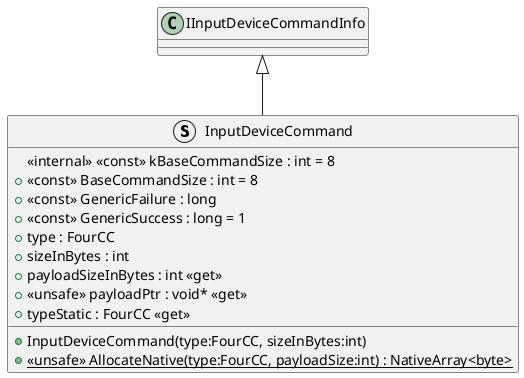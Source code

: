 @startuml
struct InputDeviceCommand {
    <<internal>> <<const>> kBaseCommandSize : int = 8
    + <<const>> BaseCommandSize : int = 8
    + <<const>> GenericFailure : long
    + <<const>> GenericSuccess : long = 1
    + type : FourCC
    + sizeInBytes : int
    + payloadSizeInBytes : int <<get>>
    + <<unsafe>> payloadPtr : void* <<get>>
    + InputDeviceCommand(type:FourCC, sizeInBytes:int)
    + {static} <<unsafe>> AllocateNative(type:FourCC, payloadSize:int) : NativeArray<byte>
    + typeStatic : FourCC <<get>>
}
IInputDeviceCommandInfo <|-- InputDeviceCommand
@enduml
